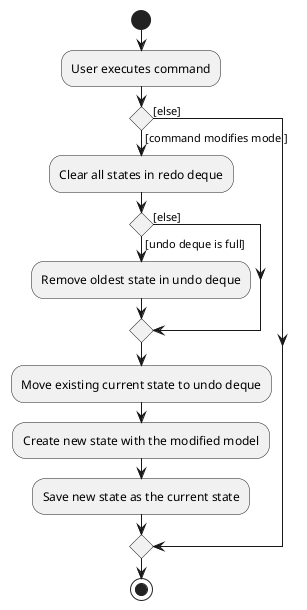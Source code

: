 @startuml
start
:User executes command;

'Since the beta syntax does not support placing the condition outside the
'diamond we place it as the true branch instead.

if () then ([command modifies model])
    :Clear all states in redo deque;
    if () then ([undo deque is full])
        :Remove oldest state in undo deque;
    else ([else])
    endif
    :Move existing current state to undo deque;
    :Create new state with the modified model;
    :Save new state as the current state;
else ([else])
endif
stop
@enduml
